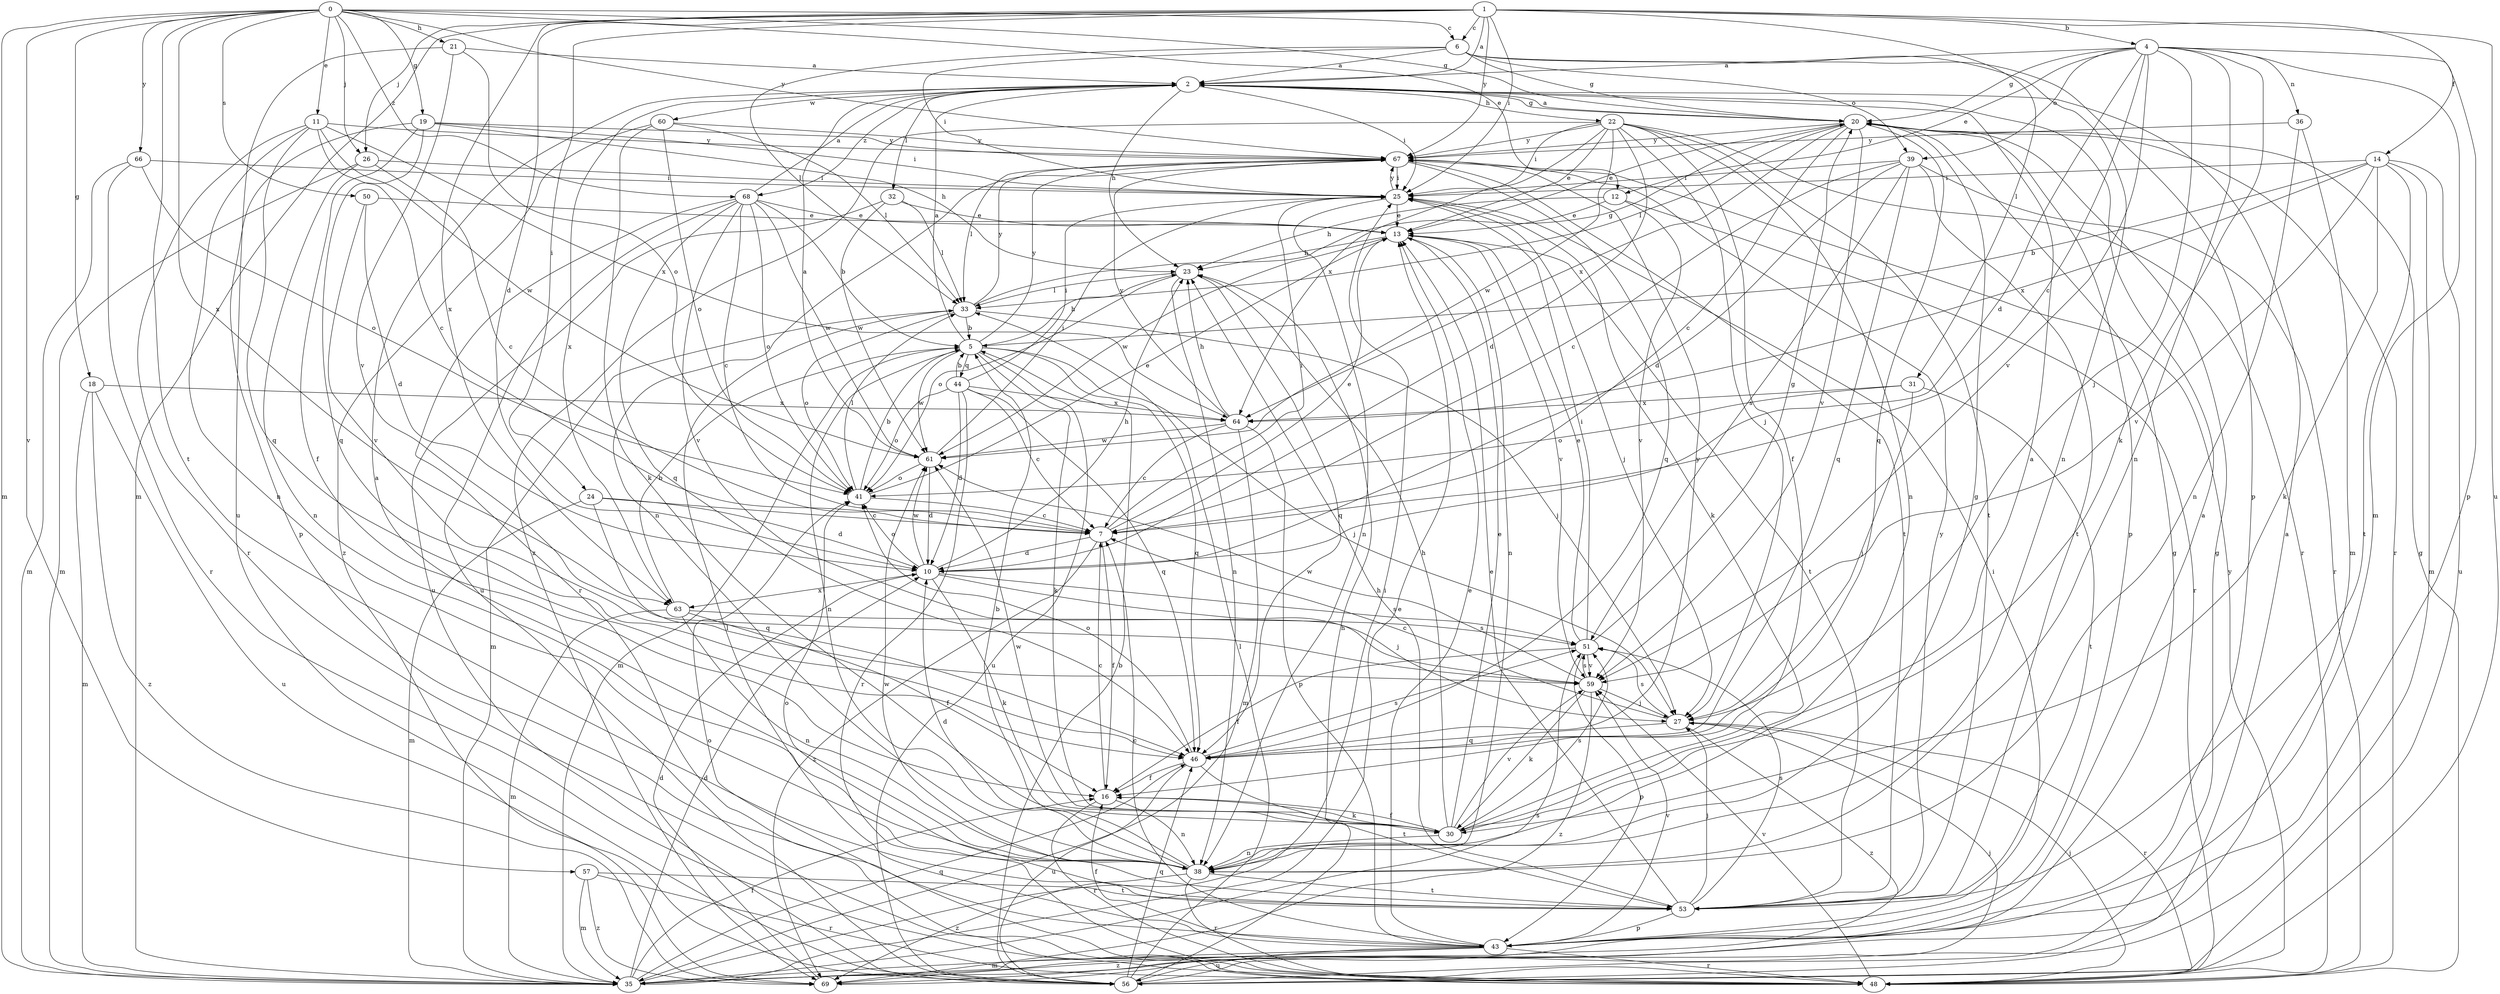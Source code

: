 strict digraph  {
0;
1;
2;
4;
5;
6;
7;
10;
11;
12;
13;
14;
16;
18;
19;
20;
21;
22;
23;
24;
25;
26;
27;
30;
31;
32;
33;
35;
36;
38;
39;
41;
43;
44;
46;
48;
50;
51;
53;
56;
57;
59;
60;
61;
63;
64;
66;
67;
68;
69;
0 -> 6  [label=c];
0 -> 11  [label=e];
0 -> 12  [label=e];
0 -> 18  [label=g];
0 -> 19  [label=g];
0 -> 20  [label=g];
0 -> 21  [label=h];
0 -> 26  [label=j];
0 -> 35  [label=m];
0 -> 50  [label=s];
0 -> 53  [label=t];
0 -> 57  [label=v];
0 -> 63  [label=x];
0 -> 66  [label=y];
0 -> 67  [label=y];
0 -> 68  [label=z];
1 -> 2  [label=a];
1 -> 4  [label=b];
1 -> 6  [label=c];
1 -> 10  [label=d];
1 -> 14  [label=f];
1 -> 24  [label=i];
1 -> 25  [label=i];
1 -> 26  [label=j];
1 -> 31  [label=l];
1 -> 35  [label=m];
1 -> 56  [label=u];
1 -> 63  [label=x];
1 -> 67  [label=y];
2 -> 20  [label=g];
2 -> 22  [label=h];
2 -> 23  [label=h];
2 -> 25  [label=i];
2 -> 32  [label=l];
2 -> 60  [label=w];
2 -> 63  [label=x];
2 -> 68  [label=z];
4 -> 2  [label=a];
4 -> 7  [label=c];
4 -> 10  [label=d];
4 -> 12  [label=e];
4 -> 20  [label=g];
4 -> 27  [label=j];
4 -> 30  [label=k];
4 -> 35  [label=m];
4 -> 36  [label=n];
4 -> 38  [label=n];
4 -> 39  [label=o];
4 -> 43  [label=p];
4 -> 59  [label=v];
5 -> 2  [label=a];
5 -> 23  [label=h];
5 -> 27  [label=j];
5 -> 30  [label=k];
5 -> 35  [label=m];
5 -> 38  [label=n];
5 -> 44  [label=q];
5 -> 46  [label=q];
5 -> 56  [label=u];
5 -> 61  [label=w];
5 -> 67  [label=y];
6 -> 2  [label=a];
6 -> 20  [label=g];
6 -> 25  [label=i];
6 -> 33  [label=l];
6 -> 38  [label=n];
6 -> 39  [label=o];
6 -> 43  [label=p];
7 -> 10  [label=d];
7 -> 13  [label=e];
7 -> 16  [label=f];
7 -> 25  [label=i];
7 -> 69  [label=z];
10 -> 23  [label=h];
10 -> 27  [label=j];
10 -> 30  [label=k];
10 -> 41  [label=o];
10 -> 51  [label=s];
10 -> 61  [label=w];
10 -> 63  [label=x];
11 -> 7  [label=c];
11 -> 38  [label=n];
11 -> 46  [label=q];
11 -> 48  [label=r];
11 -> 61  [label=w];
11 -> 64  [label=x];
11 -> 67  [label=y];
12 -> 13  [label=e];
12 -> 23  [label=h];
12 -> 48  [label=r];
12 -> 59  [label=v];
13 -> 23  [label=h];
13 -> 38  [label=n];
13 -> 53  [label=t];
13 -> 59  [label=v];
13 -> 61  [label=w];
14 -> 5  [label=b];
14 -> 25  [label=i];
14 -> 30  [label=k];
14 -> 35  [label=m];
14 -> 53  [label=t];
14 -> 56  [label=u];
14 -> 59  [label=v];
14 -> 64  [label=x];
16 -> 7  [label=c];
16 -> 30  [label=k];
16 -> 38  [label=n];
16 -> 48  [label=r];
18 -> 35  [label=m];
18 -> 56  [label=u];
18 -> 64  [label=x];
18 -> 69  [label=z];
19 -> 16  [label=f];
19 -> 23  [label=h];
19 -> 25  [label=i];
19 -> 43  [label=p];
19 -> 46  [label=q];
19 -> 67  [label=y];
20 -> 2  [label=a];
20 -> 7  [label=c];
20 -> 13  [label=e];
20 -> 33  [label=l];
20 -> 43  [label=p];
20 -> 46  [label=q];
20 -> 48  [label=r];
20 -> 59  [label=v];
20 -> 64  [label=x];
20 -> 67  [label=y];
21 -> 2  [label=a];
21 -> 41  [label=o];
21 -> 56  [label=u];
21 -> 59  [label=v];
22 -> 10  [label=d];
22 -> 13  [label=e];
22 -> 16  [label=f];
22 -> 25  [label=i];
22 -> 27  [label=j];
22 -> 38  [label=n];
22 -> 48  [label=r];
22 -> 53  [label=t];
22 -> 61  [label=w];
22 -> 64  [label=x];
22 -> 67  [label=y];
22 -> 69  [label=z];
23 -> 33  [label=l];
23 -> 38  [label=n];
23 -> 41  [label=o];
23 -> 46  [label=q];
24 -> 7  [label=c];
24 -> 10  [label=d];
24 -> 35  [label=m];
24 -> 46  [label=q];
25 -> 13  [label=e];
25 -> 27  [label=j];
25 -> 30  [label=k];
25 -> 38  [label=n];
25 -> 67  [label=y];
26 -> 7  [label=c];
26 -> 25  [label=i];
26 -> 35  [label=m];
26 -> 38  [label=n];
27 -> 7  [label=c];
27 -> 46  [label=q];
27 -> 48  [label=r];
27 -> 51  [label=s];
27 -> 69  [label=z];
30 -> 2  [label=a];
30 -> 13  [label=e];
30 -> 16  [label=f];
30 -> 23  [label=h];
30 -> 38  [label=n];
30 -> 51  [label=s];
30 -> 59  [label=v];
30 -> 61  [label=w];
31 -> 27  [label=j];
31 -> 41  [label=o];
31 -> 53  [label=t];
31 -> 64  [label=x];
32 -> 13  [label=e];
32 -> 33  [label=l];
32 -> 56  [label=u];
32 -> 61  [label=w];
33 -> 5  [label=b];
33 -> 20  [label=g];
33 -> 27  [label=j];
33 -> 35  [label=m];
33 -> 41  [label=o];
33 -> 67  [label=y];
35 -> 10  [label=d];
35 -> 13  [label=e];
35 -> 16  [label=f];
35 -> 25  [label=i];
35 -> 46  [label=q];
35 -> 51  [label=s];
36 -> 35  [label=m];
36 -> 38  [label=n];
36 -> 67  [label=y];
38 -> 2  [label=a];
38 -> 5  [label=b];
38 -> 10  [label=d];
38 -> 20  [label=g];
38 -> 48  [label=r];
38 -> 53  [label=t];
38 -> 69  [label=z];
39 -> 7  [label=c];
39 -> 10  [label=d];
39 -> 25  [label=i];
39 -> 46  [label=q];
39 -> 48  [label=r];
39 -> 51  [label=s];
39 -> 53  [label=t];
41 -> 5  [label=b];
41 -> 7  [label=c];
41 -> 13  [label=e];
41 -> 33  [label=l];
43 -> 2  [label=a];
43 -> 7  [label=c];
43 -> 13  [label=e];
43 -> 16  [label=f];
43 -> 25  [label=i];
43 -> 33  [label=l];
43 -> 35  [label=m];
43 -> 48  [label=r];
43 -> 56  [label=u];
43 -> 59  [label=v];
43 -> 69  [label=z];
44 -> 5  [label=b];
44 -> 7  [label=c];
44 -> 10  [label=d];
44 -> 25  [label=i];
44 -> 41  [label=o];
44 -> 46  [label=q];
44 -> 48  [label=r];
44 -> 64  [label=x];
46 -> 16  [label=f];
46 -> 41  [label=o];
46 -> 51  [label=s];
46 -> 53  [label=t];
46 -> 56  [label=u];
46 -> 67  [label=y];
48 -> 20  [label=g];
48 -> 27  [label=j];
48 -> 41  [label=o];
48 -> 59  [label=v];
48 -> 67  [label=y];
50 -> 10  [label=d];
50 -> 13  [label=e];
50 -> 59  [label=v];
51 -> 13  [label=e];
51 -> 16  [label=f];
51 -> 20  [label=g];
51 -> 25  [label=i];
51 -> 43  [label=p];
51 -> 59  [label=v];
53 -> 13  [label=e];
53 -> 23  [label=h];
53 -> 27  [label=j];
53 -> 41  [label=o];
53 -> 43  [label=p];
53 -> 51  [label=s];
53 -> 61  [label=w];
53 -> 67  [label=y];
56 -> 2  [label=a];
56 -> 5  [label=b];
56 -> 20  [label=g];
56 -> 23  [label=h];
56 -> 27  [label=j];
56 -> 33  [label=l];
56 -> 46  [label=q];
57 -> 35  [label=m];
57 -> 48  [label=r];
57 -> 53  [label=t];
57 -> 69  [label=z];
59 -> 27  [label=j];
59 -> 30  [label=k];
59 -> 51  [label=s];
59 -> 61  [label=w];
59 -> 69  [label=z];
60 -> 30  [label=k];
60 -> 33  [label=l];
60 -> 41  [label=o];
60 -> 67  [label=y];
60 -> 69  [label=z];
61 -> 2  [label=a];
61 -> 10  [label=d];
61 -> 25  [label=i];
61 -> 41  [label=o];
63 -> 5  [label=b];
63 -> 16  [label=f];
63 -> 35  [label=m];
63 -> 38  [label=n];
63 -> 51  [label=s];
64 -> 7  [label=c];
64 -> 23  [label=h];
64 -> 35  [label=m];
64 -> 43  [label=p];
64 -> 61  [label=w];
64 -> 67  [label=y];
66 -> 25  [label=i];
66 -> 35  [label=m];
66 -> 41  [label=o];
66 -> 48  [label=r];
67 -> 25  [label=i];
67 -> 33  [label=l];
67 -> 38  [label=n];
67 -> 46  [label=q];
67 -> 53  [label=t];
68 -> 2  [label=a];
68 -> 5  [label=b];
68 -> 7  [label=c];
68 -> 13  [label=e];
68 -> 41  [label=o];
68 -> 46  [label=q];
68 -> 48  [label=r];
68 -> 56  [label=u];
68 -> 59  [label=v];
68 -> 61  [label=w];
69 -> 10  [label=d];
69 -> 20  [label=g];
}
